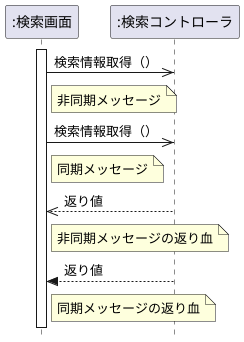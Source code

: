 @startuml 図4-4 同期メッセージと非同期メッセージ
 hide footbox
skinparam style strictuml /' 厳密なUMLに準拠する'/
participant ":検索画面" as seach
participant ":検索コントローラ" as control

activate seach
seach ->> control: 検索情報取得（）
note right of seach : 非同期メッセージ

seach ->> control: 検索情報取得（）
note right of seach : 同期メッセージ

seach <<-- control: 返り値
note right of seach : 非同期メッセージの返り血

seach <-- control: 返り値
note right of seach : 同期メッセージの返り血


deactivate control

@enduml